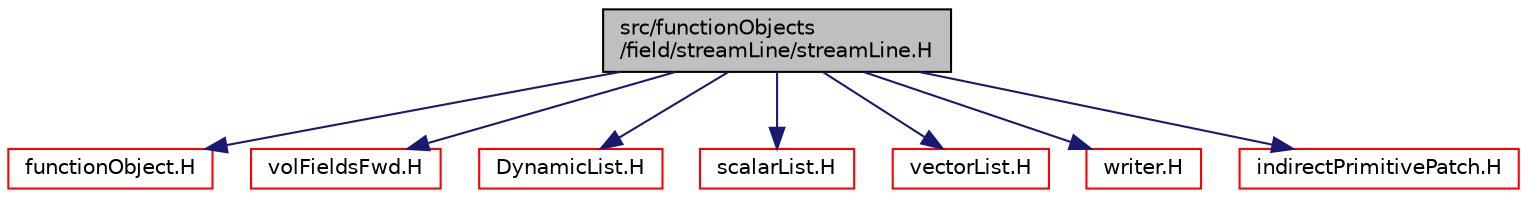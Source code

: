digraph "src/functionObjects/field/streamLine/streamLine.H"
{
  bgcolor="transparent";
  edge [fontname="Helvetica",fontsize="10",labelfontname="Helvetica",labelfontsize="10"];
  node [fontname="Helvetica",fontsize="10",shape=record];
  Node1 [label="src/functionObjects\l/field/streamLine/streamLine.H",height=0.2,width=0.4,color="black", fillcolor="grey75", style="filled", fontcolor="black"];
  Node1 -> Node2 [color="midnightblue",fontsize="10",style="solid",fontname="Helvetica"];
  Node2 [label="functionObject.H",height=0.2,width=0.4,color="red",URL="$a08034.html"];
  Node1 -> Node3 [color="midnightblue",fontsize="10",style="solid",fontname="Helvetica"];
  Node3 [label="volFieldsFwd.H",height=0.2,width=0.4,color="red",URL="$a05762.html"];
  Node1 -> Node4 [color="midnightblue",fontsize="10",style="solid",fontname="Helvetica"];
  Node4 [label="DynamicList.H",height=0.2,width=0.4,color="red",URL="$a07930.html"];
  Node1 -> Node5 [color="midnightblue",fontsize="10",style="solid",fontname="Helvetica"];
  Node5 [label="scalarList.H",height=0.2,width=0.4,color="red",URL="$a09260.html"];
  Node1 -> Node6 [color="midnightblue",fontsize="10",style="solid",fontname="Helvetica"];
  Node6 [label="vectorList.H",height=0.2,width=0.4,color="red",URL="$a09380.html"];
  Node1 -> Node7 [color="midnightblue",fontsize="10",style="solid",fontname="Helvetica"];
  Node7 [label="writer.H",height=0.2,width=0.4,color="red",URL="$a05149.html"];
  Node1 -> Node8 [color="midnightblue",fontsize="10",style="solid",fontname="Helvetica"];
  Node8 [label="indirectPrimitivePatch.H",height=0.2,width=0.4,color="red",URL="$a09057.html"];
}
